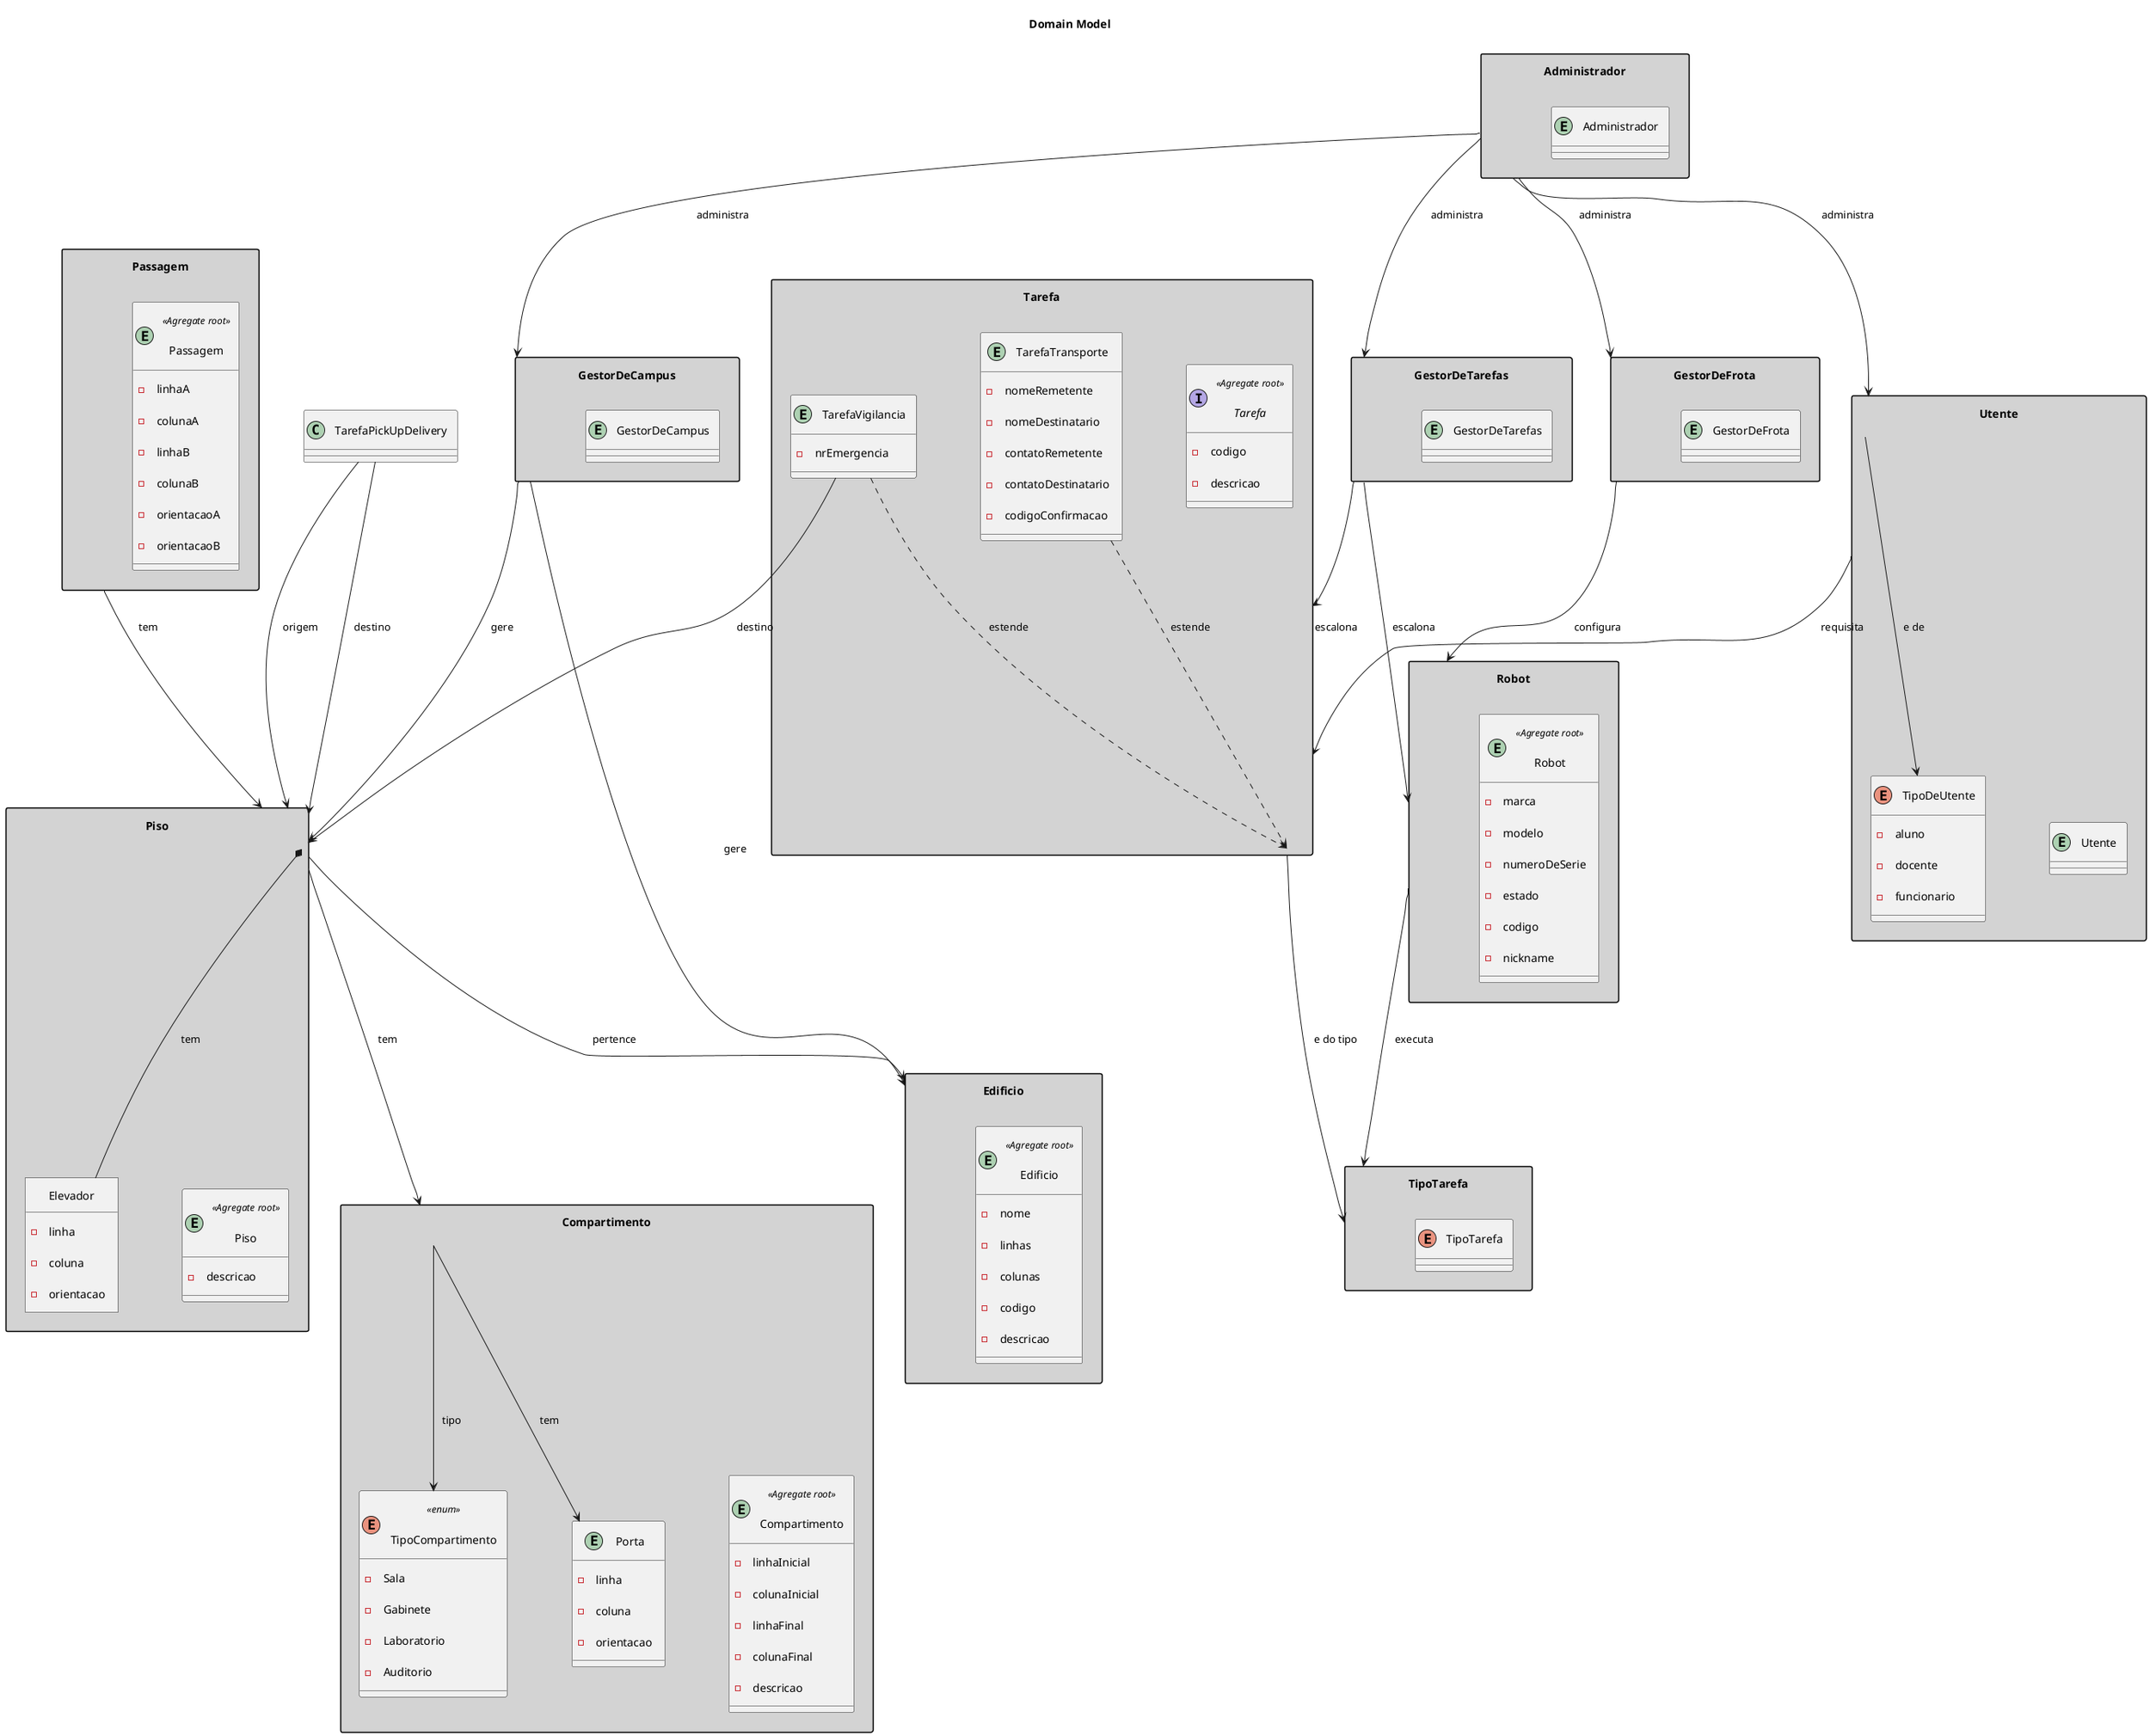 @startuml

title "Domain Model"
' left to right direction
' top to bottom direction
skinparam Padding 10
skinparam Nodesep 80
skinparam ranksep 100
skinparam groupInheritance 1
' skinparam linetype ortho
skinparam separation 1000
skinparam NoteBackgroundColor #A9A9A9
skinparam PackageStyle rectangle
skinparam package {
    BackgroundColor #D3D3D3
    FontStyle bold
}

' hide circle
' hide methods

package Administrador{
    entity Administrador{

    }
}

package GestorDeFrota{
    entity GestorDeFrota{

    }
}


package GestorDeCampus{
    entity GestorDeCampus{

    }
}

package GestorDeTarefas{
    entity GestorDeTarefas{

    }
}

package Utente{
    entity Utente{

    }

    enum TipoDeUtente{
        - aluno
        - docente 
        - funcionario
    }
}

package Robot {
    entity Robot <<Agregate root>>{
        -marca
        -modelo
        -numeroDeSerie
        -estado
        -codigo
        -nickname
    }
}


package TipoTarefa{
    enum TipoTarefa{

    }
}

package Tarefa {
    interface Tarefa <<Agregate root>>{
        - codigo
        - descricao

    }

    entity TarefaVigilancia {
        - nrEmergencia
    }
    entity TarefaTransporte {
        - nomeRemetente
        - nomeDestinatario
        - contatoRemetente
        - contatoDestinatario
        - codigoConfirmacao
    }
}

package Edificio{
    entity Edificio <<Agregate root>>{
        - nome
        - linhas
        - colunas
        - codigo
        - descricao
    }
}

package Piso{
    entity Piso <<Agregate root>> {
        - descricao
    }
    object Elevador {
        - linha
        - coluna
        - orientacao
    }

}

package Compartimento{
    Entity Compartimento <<Agregate root>> {
        - linhaInicial
        - colunaInicial
        - linhaFinal
        - colunaFinal
        - descricao
    }

    enum TipoCompartimento <<enum>>{
            - Sala
            - Gabinete
            - Laboratorio
            - Auditorio
    }

    entity Porta{
        - linha
        - coluna
        - orientacao
    }
 
}
package Passagem{
    entity Passagem <<Agregate root>>{
        - linhaA
        - colunaA
        - linhaB
        - colunaB
        - orientacaoA
        - orientacaoB
    }
}

TarefaVigilancia ..> Tarefa:  estende
TarefaTransporte ..> Tarefa: estende


Utente --> TipoDeUtente :  e de

Compartimento --> Porta: tem
Compartimento --> TipoCompartimento: tipo

Utente --> Tarefa: requisita

Robot --> TipoTarefa: executa

Administrador --> Utente: administra
Administrador --> GestorDeFrota: administra
Administrador --> GestorDeCampus: administra
Administrador --> GestorDeTarefas: administra

Tarefa --> TipoTarefa: e do tipo

GestorDeFrota --> Robot : configura
GestorDeCampus --> Edificio : gere
GestorDeCampus --> Piso :  gere

GestorDeTarefas --> Robot: escalona
GestorDeTarefas --> Tarefa: escalona

Piso --> Edificio: pertence
Piso *-- Elevador : tem
Piso --> Compartimento: tem

TarefaPickUpDelivery --> Piso: destino
TarefaPickUpDelivery --> Piso: origem

TarefaVigilancia --> Piso: destino

Passagem --> Piso: tem

@enduml
